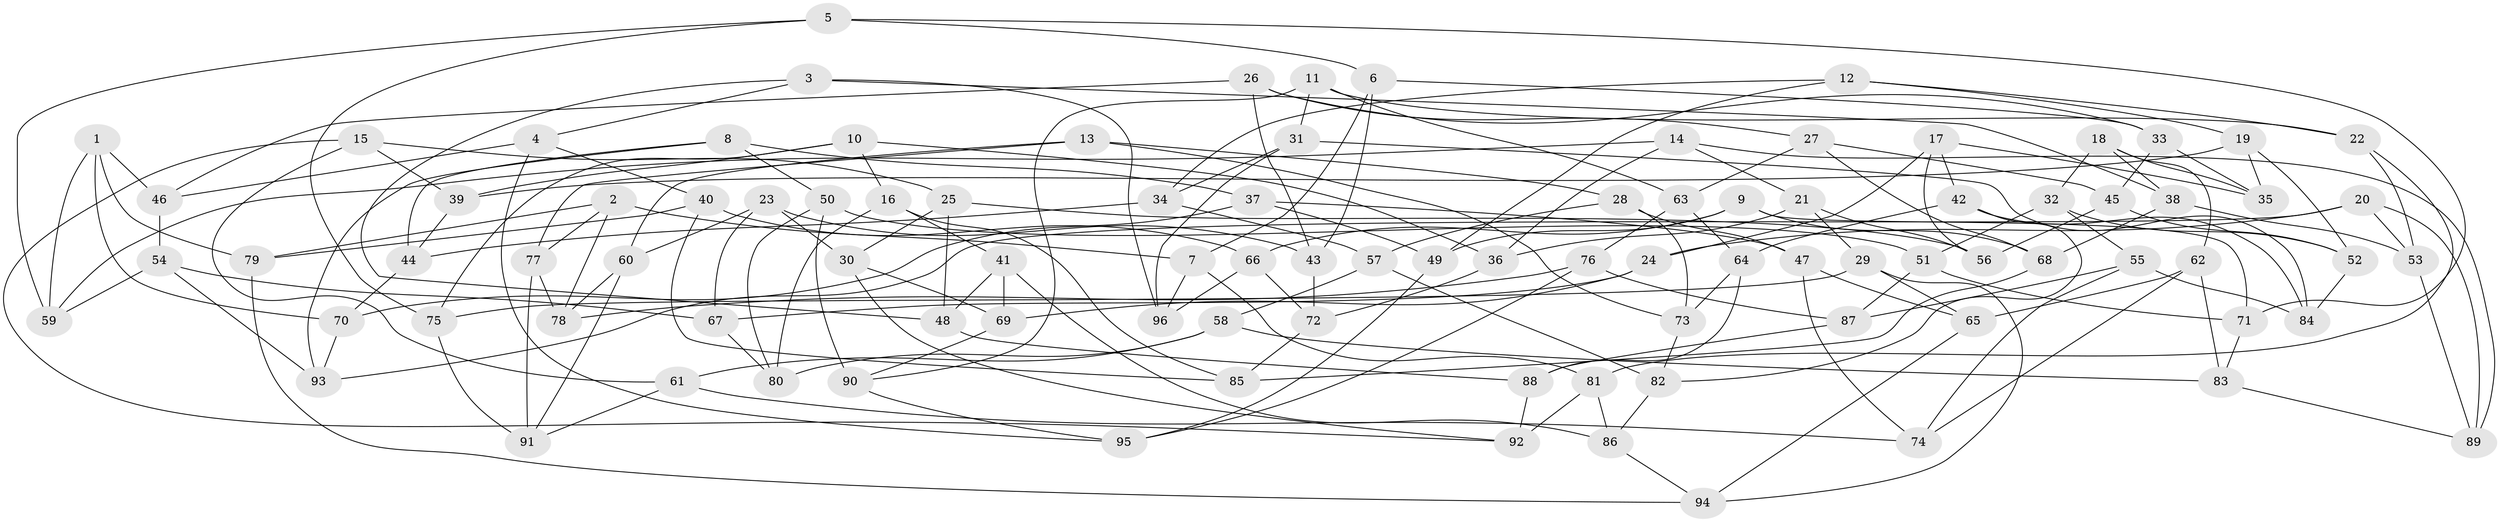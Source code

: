 // Generated by graph-tools (version 1.1) at 2025/38/03/09/25 02:38:05]
// undirected, 96 vertices, 192 edges
graph export_dot {
graph [start="1"]
  node [color=gray90,style=filled];
  1;
  2;
  3;
  4;
  5;
  6;
  7;
  8;
  9;
  10;
  11;
  12;
  13;
  14;
  15;
  16;
  17;
  18;
  19;
  20;
  21;
  22;
  23;
  24;
  25;
  26;
  27;
  28;
  29;
  30;
  31;
  32;
  33;
  34;
  35;
  36;
  37;
  38;
  39;
  40;
  41;
  42;
  43;
  44;
  45;
  46;
  47;
  48;
  49;
  50;
  51;
  52;
  53;
  54;
  55;
  56;
  57;
  58;
  59;
  60;
  61;
  62;
  63;
  64;
  65;
  66;
  67;
  68;
  69;
  70;
  71;
  72;
  73;
  74;
  75;
  76;
  77;
  78;
  79;
  80;
  81;
  82;
  83;
  84;
  85;
  86;
  87;
  88;
  89;
  90;
  91;
  92;
  93;
  94;
  95;
  96;
  1 -- 79;
  1 -- 46;
  1 -- 70;
  1 -- 59;
  2 -- 78;
  2 -- 77;
  2 -- 7;
  2 -- 79;
  3 -- 38;
  3 -- 4;
  3 -- 96;
  3 -- 48;
  4 -- 40;
  4 -- 95;
  4 -- 46;
  5 -- 71;
  5 -- 75;
  5 -- 6;
  5 -- 59;
  6 -- 33;
  6 -- 43;
  6 -- 7;
  7 -- 96;
  7 -- 81;
  8 -- 50;
  8 -- 93;
  8 -- 37;
  8 -- 44;
  9 -- 71;
  9 -- 66;
  9 -- 49;
  9 -- 68;
  10 -- 75;
  10 -- 16;
  10 -- 36;
  10 -- 39;
  11 -- 63;
  11 -- 90;
  11 -- 22;
  11 -- 31;
  12 -- 49;
  12 -- 34;
  12 -- 22;
  12 -- 19;
  13 -- 60;
  13 -- 77;
  13 -- 28;
  13 -- 73;
  14 -- 36;
  14 -- 21;
  14 -- 89;
  14 -- 59;
  15 -- 61;
  15 -- 25;
  15 -- 39;
  15 -- 92;
  16 -- 41;
  16 -- 85;
  16 -- 80;
  17 -- 56;
  17 -- 35;
  17 -- 42;
  17 -- 24;
  18 -- 38;
  18 -- 32;
  18 -- 35;
  18 -- 62;
  19 -- 39;
  19 -- 52;
  19 -- 35;
  20 -- 89;
  20 -- 93;
  20 -- 24;
  20 -- 53;
  21 -- 29;
  21 -- 56;
  21 -- 36;
  22 -- 53;
  22 -- 81;
  23 -- 67;
  23 -- 60;
  23 -- 30;
  23 -- 43;
  24 -- 69;
  24 -- 67;
  25 -- 48;
  25 -- 30;
  25 -- 56;
  26 -- 46;
  26 -- 43;
  26 -- 33;
  26 -- 27;
  27 -- 45;
  27 -- 63;
  27 -- 68;
  28 -- 47;
  28 -- 73;
  28 -- 57;
  29 -- 75;
  29 -- 94;
  29 -- 65;
  30 -- 69;
  30 -- 92;
  31 -- 34;
  31 -- 84;
  31 -- 96;
  32 -- 55;
  32 -- 52;
  32 -- 51;
  33 -- 45;
  33 -- 35;
  34 -- 44;
  34 -- 57;
  36 -- 72;
  37 -- 70;
  37 -- 49;
  37 -- 47;
  38 -- 68;
  38 -- 53;
  39 -- 44;
  40 -- 66;
  40 -- 79;
  40 -- 85;
  41 -- 69;
  41 -- 48;
  41 -- 86;
  42 -- 82;
  42 -- 64;
  42 -- 84;
  43 -- 72;
  44 -- 70;
  45 -- 56;
  45 -- 52;
  46 -- 54;
  47 -- 74;
  47 -- 65;
  48 -- 88;
  49 -- 95;
  50 -- 51;
  50 -- 90;
  50 -- 80;
  51 -- 71;
  51 -- 87;
  52 -- 84;
  53 -- 89;
  54 -- 67;
  54 -- 93;
  54 -- 59;
  55 -- 74;
  55 -- 87;
  55 -- 84;
  57 -- 82;
  57 -- 58;
  58 -- 80;
  58 -- 61;
  58 -- 83;
  60 -- 78;
  60 -- 91;
  61 -- 74;
  61 -- 91;
  62 -- 74;
  62 -- 65;
  62 -- 83;
  63 -- 76;
  63 -- 64;
  64 -- 88;
  64 -- 73;
  65 -- 94;
  66 -- 72;
  66 -- 96;
  67 -- 80;
  68 -- 85;
  69 -- 90;
  70 -- 93;
  71 -- 83;
  72 -- 85;
  73 -- 82;
  75 -- 91;
  76 -- 87;
  76 -- 95;
  76 -- 78;
  77 -- 78;
  77 -- 91;
  79 -- 94;
  81 -- 86;
  81 -- 92;
  82 -- 86;
  83 -- 89;
  86 -- 94;
  87 -- 88;
  88 -- 92;
  90 -- 95;
}
